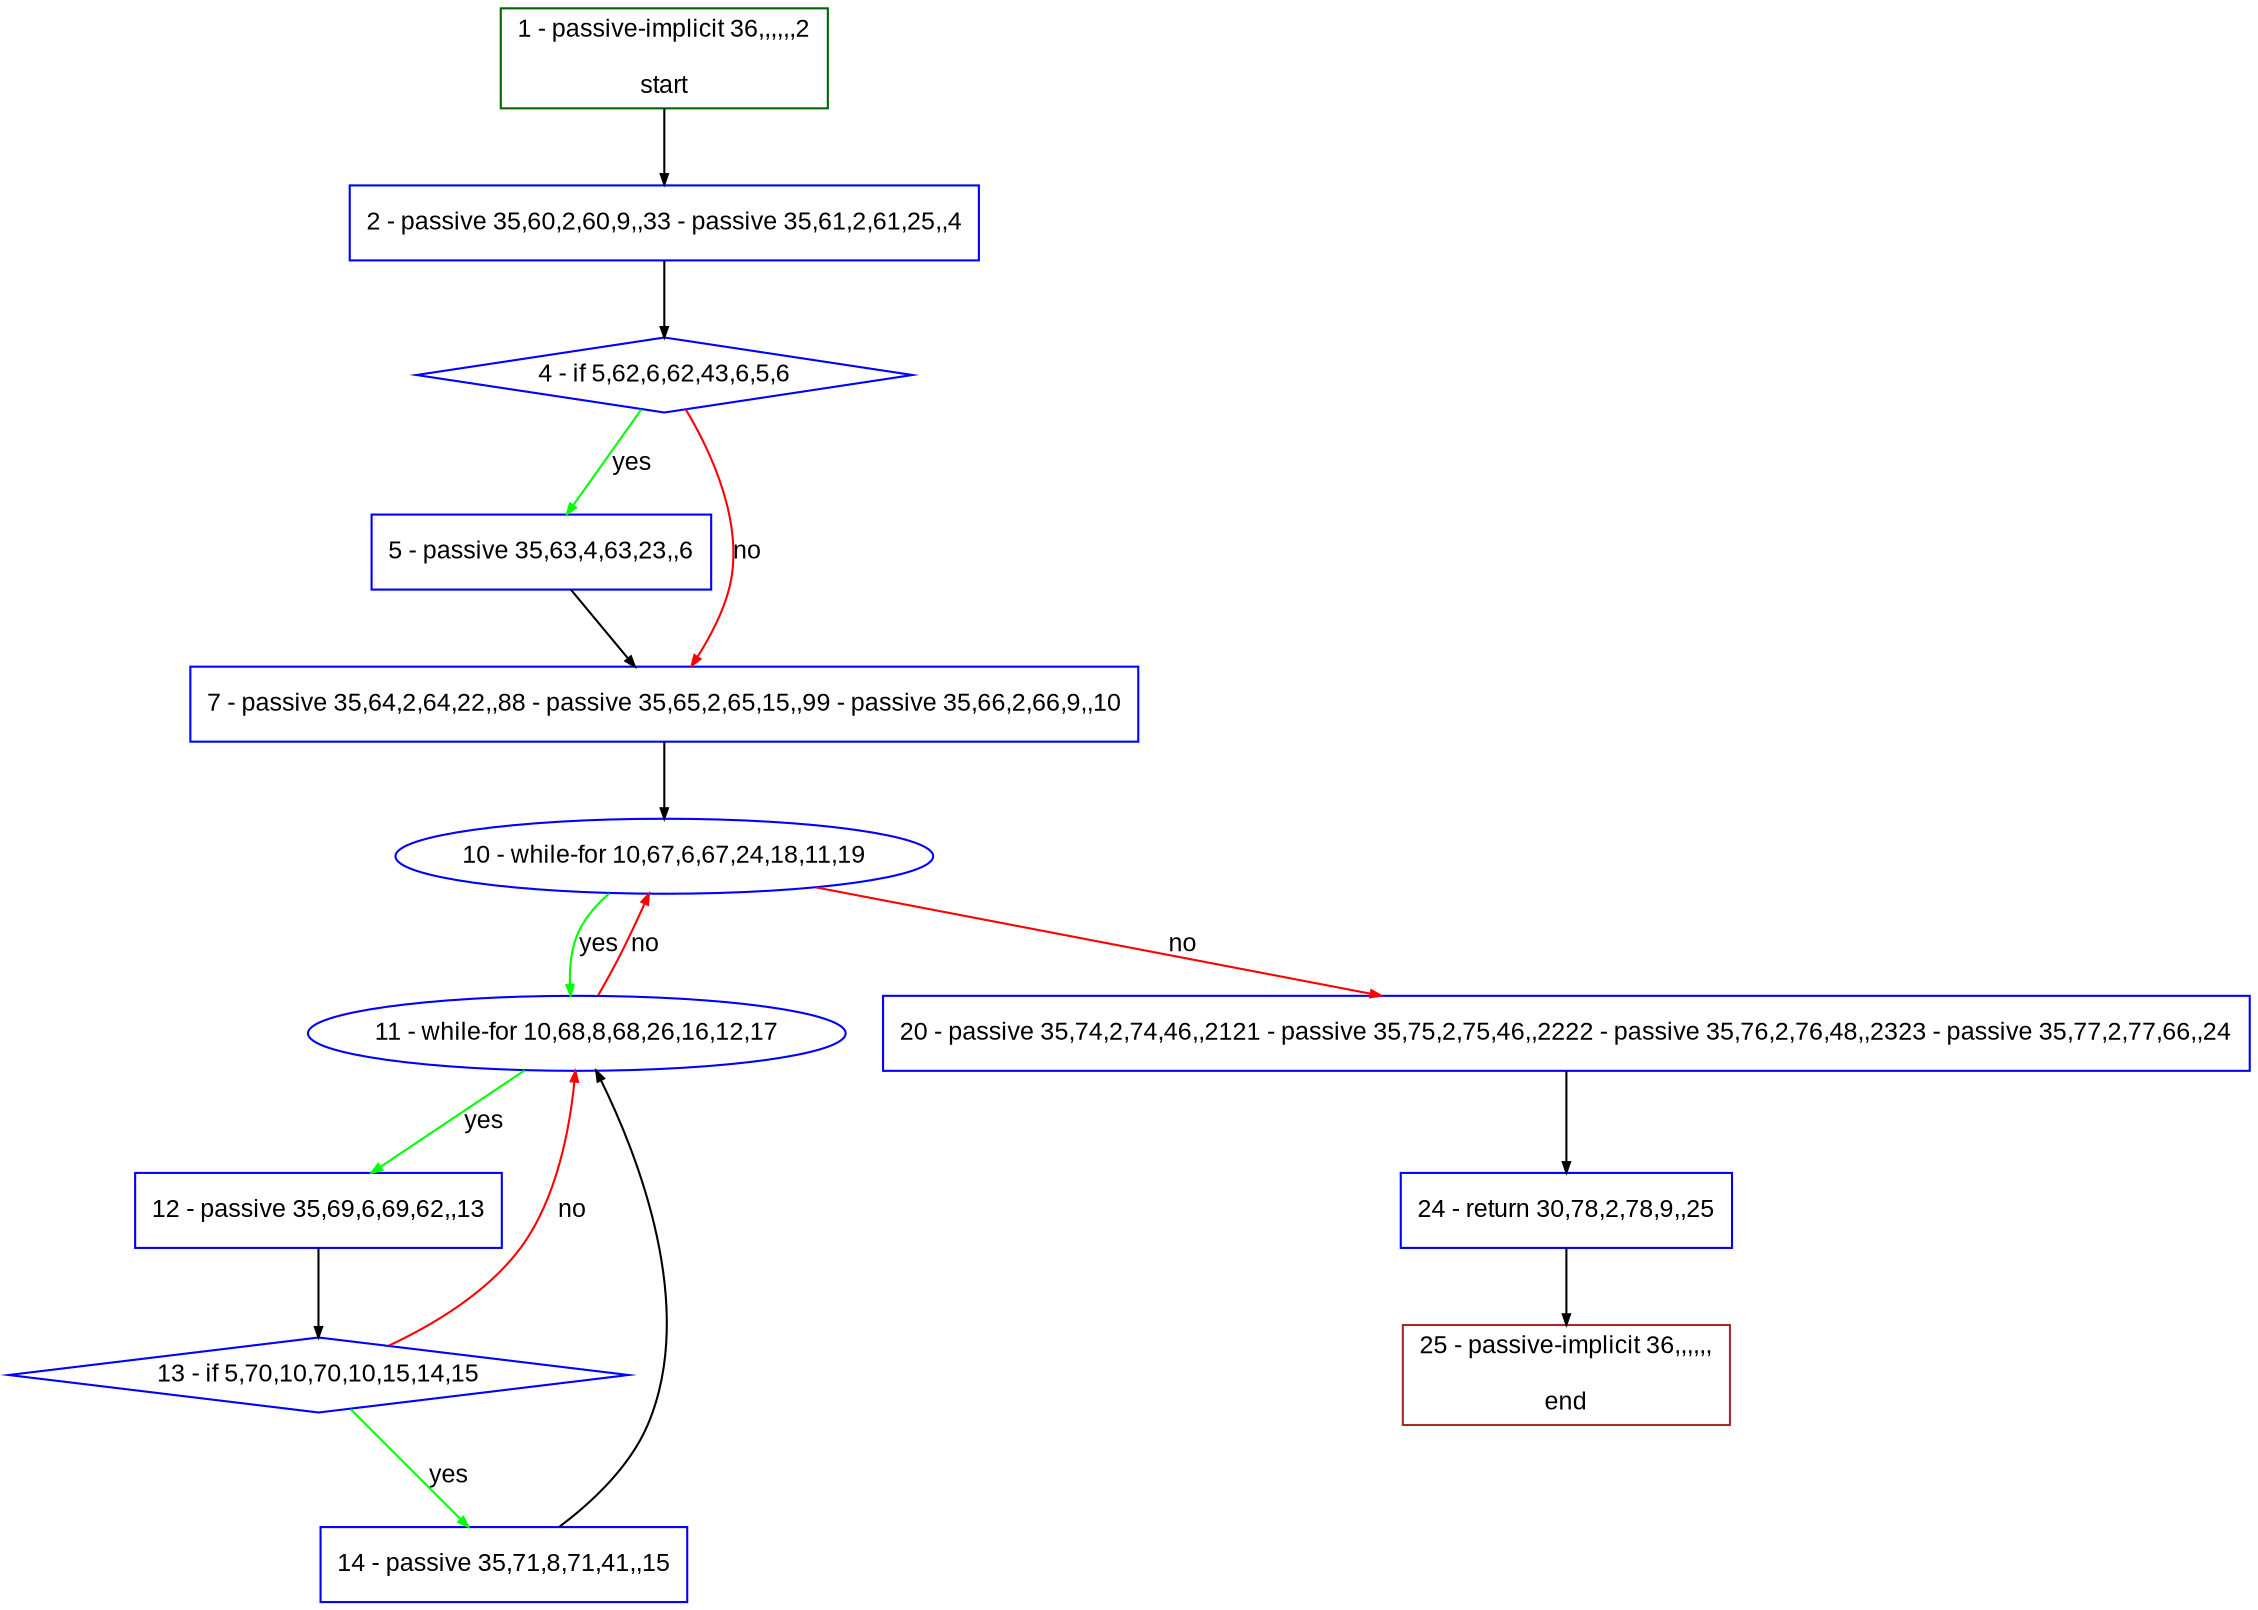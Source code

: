 digraph "" {
  graph [pack="true", label="", fontsize="12", packmode="clust", fontname="Arial", fillcolor="#FFFFCC", bgcolor="white", style="rounded,filled", compound="true"];
  node [node_initialized="no", label="", color="grey", fontsize="12", fillcolor="white", fontname="Arial", style="filled", shape="rectangle", compound="true", fixedsize="false"];
  edge [fontcolor="black", arrowhead="normal", arrowtail="none", arrowsize="0.5", ltail="", label="", color="black", fontsize="12", lhead="", fontname="Arial", dir="forward", compound="true"];
  __N1 [label="2 - passive 35,60,2,60,9,,33 - passive 35,61,2,61,25,,4", color="#0000ff", fillcolor="#ffffff", style="filled", shape="box"];
  __N2 [label="1 - passive-implicit 36,,,,,,2\n\nstart", color="#006400", fillcolor="#ffffff", style="filled", shape="box"];
  __N3 [label="4 - if 5,62,6,62,43,6,5,6", color="#0000ff", fillcolor="#ffffff", style="filled", shape="diamond"];
  __N4 [label="5 - passive 35,63,4,63,23,,6", color="#0000ff", fillcolor="#ffffff", style="filled", shape="box"];
  __N5 [label="7 - passive 35,64,2,64,22,,88 - passive 35,65,2,65,15,,99 - passive 35,66,2,66,9,,10", color="#0000ff", fillcolor="#ffffff", style="filled", shape="box"];
  __N6 [label="10 - while-for 10,67,6,67,24,18,11,19", color="#0000ff", fillcolor="#ffffff", style="filled", shape="oval"];
  __N7 [label="11 - while-for 10,68,8,68,26,16,12,17", color="#0000ff", fillcolor="#ffffff", style="filled", shape="oval"];
  __N8 [label="20 - passive 35,74,2,74,46,,2121 - passive 35,75,2,75,46,,2222 - passive 35,76,2,76,48,,2323 - passive 35,77,2,77,66,,24", color="#0000ff", fillcolor="#ffffff", style="filled", shape="box"];
  __N9 [label="12 - passive 35,69,6,69,62,,13", color="#0000ff", fillcolor="#ffffff", style="filled", shape="box"];
  __N10 [label="13 - if 5,70,10,70,10,15,14,15", color="#0000ff", fillcolor="#ffffff", style="filled", shape="diamond"];
  __N11 [label="14 - passive 35,71,8,71,41,,15", color="#0000ff", fillcolor="#ffffff", style="filled", shape="box"];
  __N12 [label="24 - return 30,78,2,78,9,,25", color="#0000ff", fillcolor="#ffffff", style="filled", shape="box"];
  __N13 [label="25 - passive-implicit 36,,,,,,\n\nend", color="#a52a2a", fillcolor="#ffffff", style="filled", shape="box"];
  __N2 -> __N1 [arrowhead="normal", arrowtail="none", color="#000000", label="", dir="forward"];
  __N1 -> __N3 [arrowhead="normal", arrowtail="none", color="#000000", label="", dir="forward"];
  __N3 -> __N4 [arrowhead="normal", arrowtail="none", color="#00ff00", label="yes", dir="forward"];
  __N3 -> __N5 [arrowhead="normal", arrowtail="none", color="#ff0000", label="no", dir="forward"];
  __N4 -> __N5 [arrowhead="normal", arrowtail="none", color="#000000", label="", dir="forward"];
  __N5 -> __N6 [arrowhead="normal", arrowtail="none", color="#000000", label="", dir="forward"];
  __N6 -> __N7 [arrowhead="normal", arrowtail="none", color="#00ff00", label="yes", dir="forward"];
  __N7 -> __N6 [arrowhead="normal", arrowtail="none", color="#ff0000", label="no", dir="forward"];
  __N6 -> __N8 [arrowhead="normal", arrowtail="none", color="#ff0000", label="no", dir="forward"];
  __N7 -> __N9 [arrowhead="normal", arrowtail="none", color="#00ff00", label="yes", dir="forward"];
  __N9 -> __N10 [arrowhead="normal", arrowtail="none", color="#000000", label="", dir="forward"];
  __N10 -> __N7 [arrowhead="normal", arrowtail="none", color="#ff0000", label="no", dir="forward"];
  __N10 -> __N11 [arrowhead="normal", arrowtail="none", color="#00ff00", label="yes", dir="forward"];
  __N11 -> __N7 [arrowhead="normal", arrowtail="none", color="#000000", label="", dir="forward"];
  __N8 -> __N12 [arrowhead="normal", arrowtail="none", color="#000000", label="", dir="forward"];
  __N12 -> __N13 [arrowhead="normal", arrowtail="none", color="#000000", label="", dir="forward"];
}
